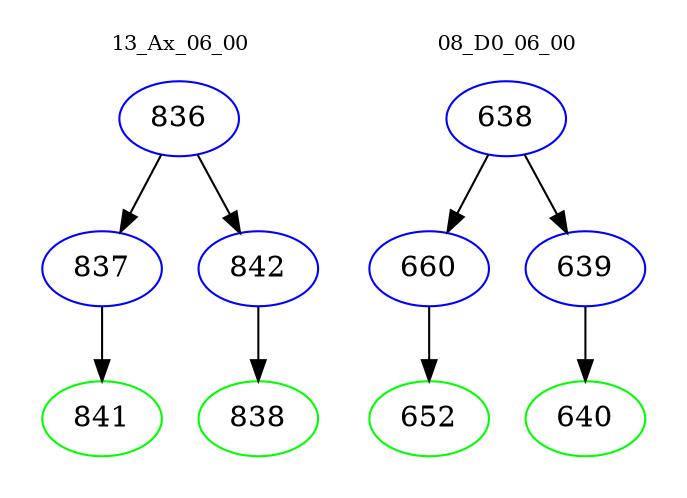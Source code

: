 digraph{
subgraph cluster_0 {
color = white
label = "13_Ax_06_00";
fontsize=10;
T0_836 [label="836", color="blue"]
T0_836 -> T0_837 [color="black"]
T0_837 [label="837", color="blue"]
T0_837 -> T0_841 [color="black"]
T0_841 [label="841", color="green"]
T0_836 -> T0_842 [color="black"]
T0_842 [label="842", color="blue"]
T0_842 -> T0_838 [color="black"]
T0_838 [label="838", color="green"]
}
subgraph cluster_1 {
color = white
label = "08_D0_06_00";
fontsize=10;
T1_638 [label="638", color="blue"]
T1_638 -> T1_660 [color="black"]
T1_660 [label="660", color="blue"]
T1_660 -> T1_652 [color="black"]
T1_652 [label="652", color="green"]
T1_638 -> T1_639 [color="black"]
T1_639 [label="639", color="blue"]
T1_639 -> T1_640 [color="black"]
T1_640 [label="640", color="green"]
}
}
